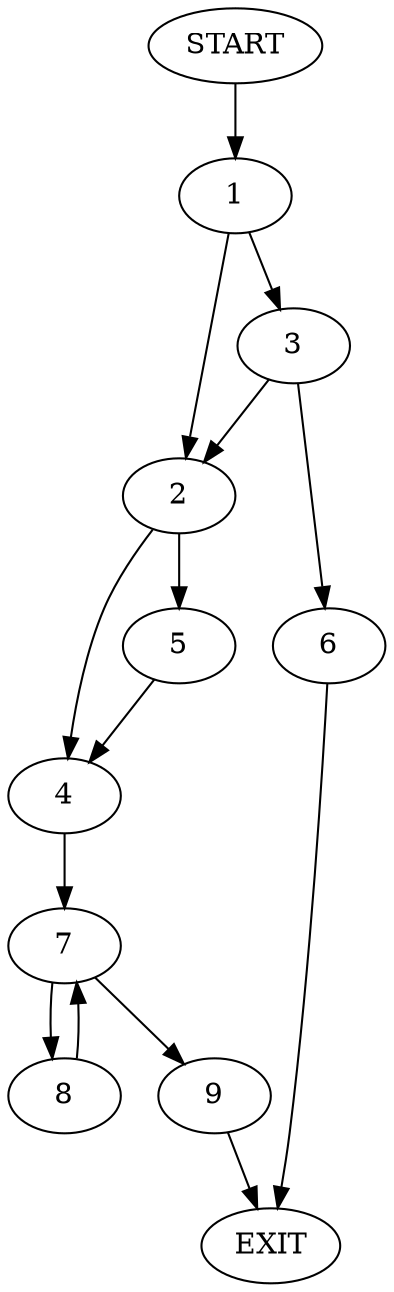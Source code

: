 digraph {
0 [label="START"]
10 [label="EXIT"]
0 -> 1
1 -> 2
1 -> 3
2 -> 4
2 -> 5
3 -> 2
3 -> 6
6 -> 10
5 -> 4
4 -> 7
7 -> 8
7 -> 9
8 -> 7
9 -> 10
}
